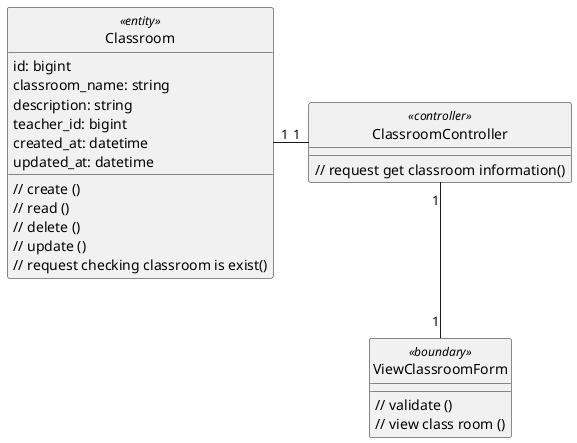 @startuml updateClass

class Classroom <<entity>> {
    id: bigint
    classroom_name: string
    description: string
    teacher_id: bigint
    created_at: datetime
    updated_at: datetime

    // create ()
    // read ()
    // delete ()
    // update ()
    // request checking classroom is exist()
}

class ViewClassroomForm <<boundary>> {
    // validate ()
    // view class room ()
}

class ClassroomController <<controller>> {
    // request get classroom information()
}

hide Classroom <<entity>> circle
hide ViewClassroomForm <<boundary>> circle
hide ClassroomController <<controller>> circle

ClassroomController "1" -left- "1" Classroom
ClassroomController "1" -down- "1" ViewClassroomForm



@enduml
